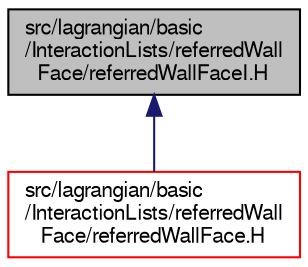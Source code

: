 digraph "src/lagrangian/basic/InteractionLists/referredWallFace/referredWallFaceI.H"
{
  bgcolor="transparent";
  edge [fontname="FreeSans",fontsize="10",labelfontname="FreeSans",labelfontsize="10"];
  node [fontname="FreeSans",fontsize="10",shape=record];
  Node1 [label="src/lagrangian/basic\l/InteractionLists/referredWall\lFace/referredWallFaceI.H",height=0.2,width=0.4,color="black", fillcolor="grey75", style="filled", fontcolor="black"];
  Node1 -> Node2 [dir="back",color="midnightblue",fontsize="10",style="solid",fontname="FreeSans"];
  Node2 [label="src/lagrangian/basic\l/InteractionLists/referredWall\lFace/referredWallFace.H",height=0.2,width=0.4,color="red",URL="$a04874.html"];
}
